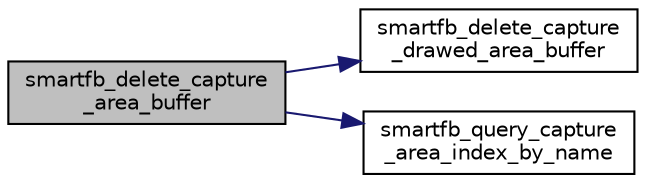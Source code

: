 digraph "smartfb_delete_capture_area_buffer"
{
 // INTERACTIVE_SVG=YES
 // LATEX_PDF_SIZE
  bgcolor="transparent";
  edge [fontname="Helvetica",fontsize="10",labelfontname="Helvetica",labelfontsize="10"];
  node [fontname="Helvetica",fontsize="10",shape=record];
  rankdir="LR";
  Node1 [label="smartfb_delete_capture\l_area_buffer",height=0.2,width=0.4,color="black", fillcolor="grey75", style="filled", fontcolor="black",tooltip=" "];
  Node1 -> Node2 [color="midnightblue",fontsize="10",style="solid",fontname="Helvetica"];
  Node2 [label="smartfb_delete_capture\l_drawed_area_buffer",height=0.2,width=0.4,color="black",URL="$d6/dfc/lib__smartfb_8c.html#a6a595eedc8e547770f9a84ceb123fdb6",tooltip=" "];
  Node1 -> Node3 [color="midnightblue",fontsize="10",style="solid",fontname="Helvetica"];
  Node3 [label="smartfb_query_capture\l_area_index_by_name",height=0.2,width=0.4,color="black",URL="$d6/dfc/lib__smartfb_8c.html#a7e722f5578aa91c1584d74c650eba2f0",tooltip=" "];
}
